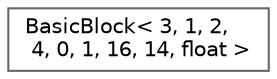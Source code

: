 digraph "Graphical Class Hierarchy"
{
 // LATEX_PDF_SIZE
  bgcolor="transparent";
  edge [fontname=Helvetica,fontsize=10,labelfontname=Helvetica,labelfontsize=10];
  node [fontname=Helvetica,fontsize=10,shape=box,height=0.2,width=0.4];
  rankdir="LR";
  Node0 [id="Node000000",label="BasicBlock\< 3, 1, 2,\l 4, 0, 1, 16, 14, float \>",height=0.2,width=0.4,color="grey40", fillcolor="white", style="filled",URL="$class_basic_block.html",tooltip=" "];
}
